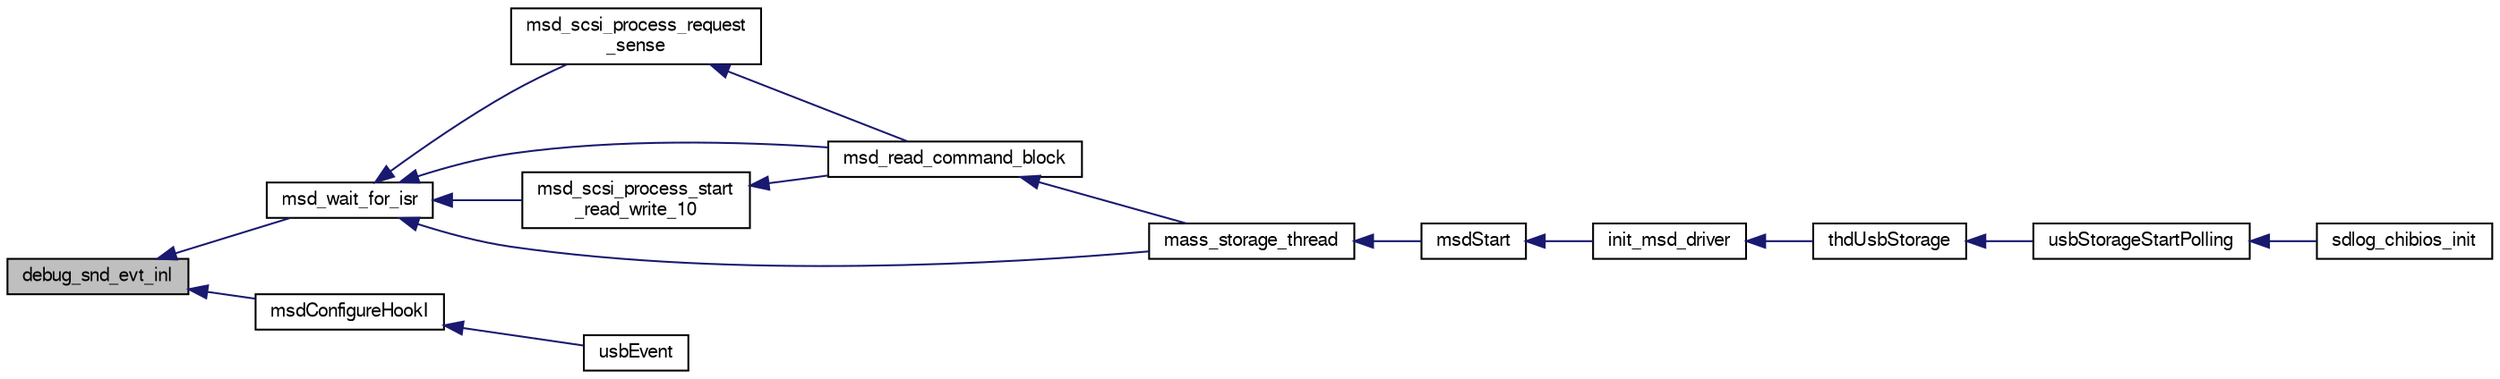 digraph "debug_snd_evt_inl"
{
  edge [fontname="FreeSans",fontsize="10",labelfontname="FreeSans",labelfontsize="10"];
  node [fontname="FreeSans",fontsize="10",shape=record];
  rankdir="LR";
  Node1 [label="debug_snd_evt_inl",height=0.2,width=0.4,color="black", fillcolor="grey75", style="filled", fontcolor="black"];
  Node1 -> Node2 [dir="back",color="midnightblue",fontsize="10",style="solid",fontname="FreeSans"];
  Node2 [label="msd_wait_for_isr",height=0.2,width=0.4,color="black", fillcolor="white", style="filled",URL="$usb__msd_8c.html#a3b8762ec274b71960bc00505e3668ed5",tooltip="Wait until the end-point interrupt handler has been called. "];
  Node2 -> Node3 [dir="back",color="midnightblue",fontsize="10",style="solid",fontname="FreeSans"];
  Node3 [label="msd_scsi_process_request\l_sense",height=0.2,width=0.4,color="black", fillcolor="white", style="filled",URL="$usb__msd_8c.html#adcf34e8664fce2f0676aa631a73e53f3",tooltip="Processes a REQUEST_SENSE SCSI command. "];
  Node3 -> Node4 [dir="back",color="midnightblue",fontsize="10",style="solid",fontname="FreeSans"];
  Node4 [label="msd_read_command_block",height=0.2,width=0.4,color="black", fillcolor="white", style="filled",URL="$usb__msd_8c.html#aae86072280e1c9c74809a1657712bc8b",tooltip="Reads a newly received command block. "];
  Node4 -> Node5 [dir="back",color="midnightblue",fontsize="10",style="solid",fontname="FreeSans"];
  Node5 [label="mass_storage_thread",height=0.2,width=0.4,color="black", fillcolor="white", style="filled",URL="$usb__msd_8c.html#afae8af1112e8706a2abac1033b431d1a",tooltip="Mass storage thread that processes commands. "];
  Node5 -> Node6 [dir="back",color="midnightblue",fontsize="10",style="solid",fontname="FreeSans"];
  Node6 [label="msdStart",height=0.2,width=0.4,color="black", fillcolor="white", style="filled",URL="$usb__msd_8h.html#a7889b266f8bf0e0063afd3546cd02439",tooltip="Starts a USB mass storage driver. "];
  Node6 -> Node7 [dir="back",color="midnightblue",fontsize="10",style="solid",fontname="FreeSans"];
  Node7 [label="init_msd_driver",height=0.2,width=0.4,color="black", fillcolor="white", style="filled",URL="$usb__msd_8h.html#a2c07ac4c24d02f56c726c38477e98b01"];
  Node7 -> Node8 [dir="back",color="midnightblue",fontsize="10",style="solid",fontname="FreeSans"];
  Node8 [label="thdUsbStorage",height=0.2,width=0.4,color="black", fillcolor="white", style="filled",URL="$usbStorage_8c.html#a03e36a472f457f472fc7031d798eac45"];
  Node8 -> Node9 [dir="back",color="midnightblue",fontsize="10",style="solid",fontname="FreeSans"];
  Node9 [label="usbStorageStartPolling",height=0.2,width=0.4,color="black", fillcolor="white", style="filled",URL="$usbStorage_8h.html#a12081a3972cd8a738a527d104c647665"];
  Node9 -> Node10 [dir="back",color="midnightblue",fontsize="10",style="solid",fontname="FreeSans"];
  Node10 [label="sdlog_chibios_init",height=0.2,width=0.4,color="black", fillcolor="white", style="filled",URL="$sdlog__chibios_8h.html#aeeba7682db35a9becddc07935f5d256a"];
  Node2 -> Node11 [dir="back",color="midnightblue",fontsize="10",style="solid",fontname="FreeSans"];
  Node11 [label="msd_scsi_process_start\l_read_write_10",height=0.2,width=0.4,color="black", fillcolor="white", style="filled",URL="$usb__msd_8c.html#a7da9e934287148f0383b353ea8418318",tooltip="Processes a READ_WRITE_10 SCSI command. "];
  Node11 -> Node4 [dir="back",color="midnightblue",fontsize="10",style="solid",fontname="FreeSans"];
  Node2 -> Node4 [dir="back",color="midnightblue",fontsize="10",style="solid",fontname="FreeSans"];
  Node2 -> Node5 [dir="back",color="midnightblue",fontsize="10",style="solid",fontname="FreeSans"];
  Node1 -> Node12 [dir="back",color="midnightblue",fontsize="10",style="solid",fontname="FreeSans"];
  Node12 [label="msdConfigureHookI",height=0.2,width=0.4,color="black", fillcolor="white", style="filled",URL="$usb__msd_8h.html#a936ce0885a9388fd5a96f1a1f162e47e",tooltip="USB device configured handler. "];
  Node12 -> Node13 [dir="back",color="midnightblue",fontsize="10",style="solid",fontname="FreeSans"];
  Node13 [label="usbEvent",height=0.2,width=0.4,color="black", fillcolor="white", style="filled",URL="$usb__msd_8c.html#a1ff1ec942dc13d30fc5c898a7c2388d8"];
}
